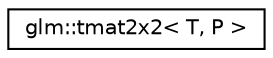 digraph "Graphical Class Hierarchy"
{
  edge [fontname="Helvetica",fontsize="10",labelfontname="Helvetica",labelfontsize="10"];
  node [fontname="Helvetica",fontsize="10",shape=record];
  rankdir="LR";
  Node1 [label="glm::tmat2x2\< T, P \>",height=0.2,width=0.4,color="black", fillcolor="white", style="filled",URL="$structglm_1_1tmat2x2.html"];
}
